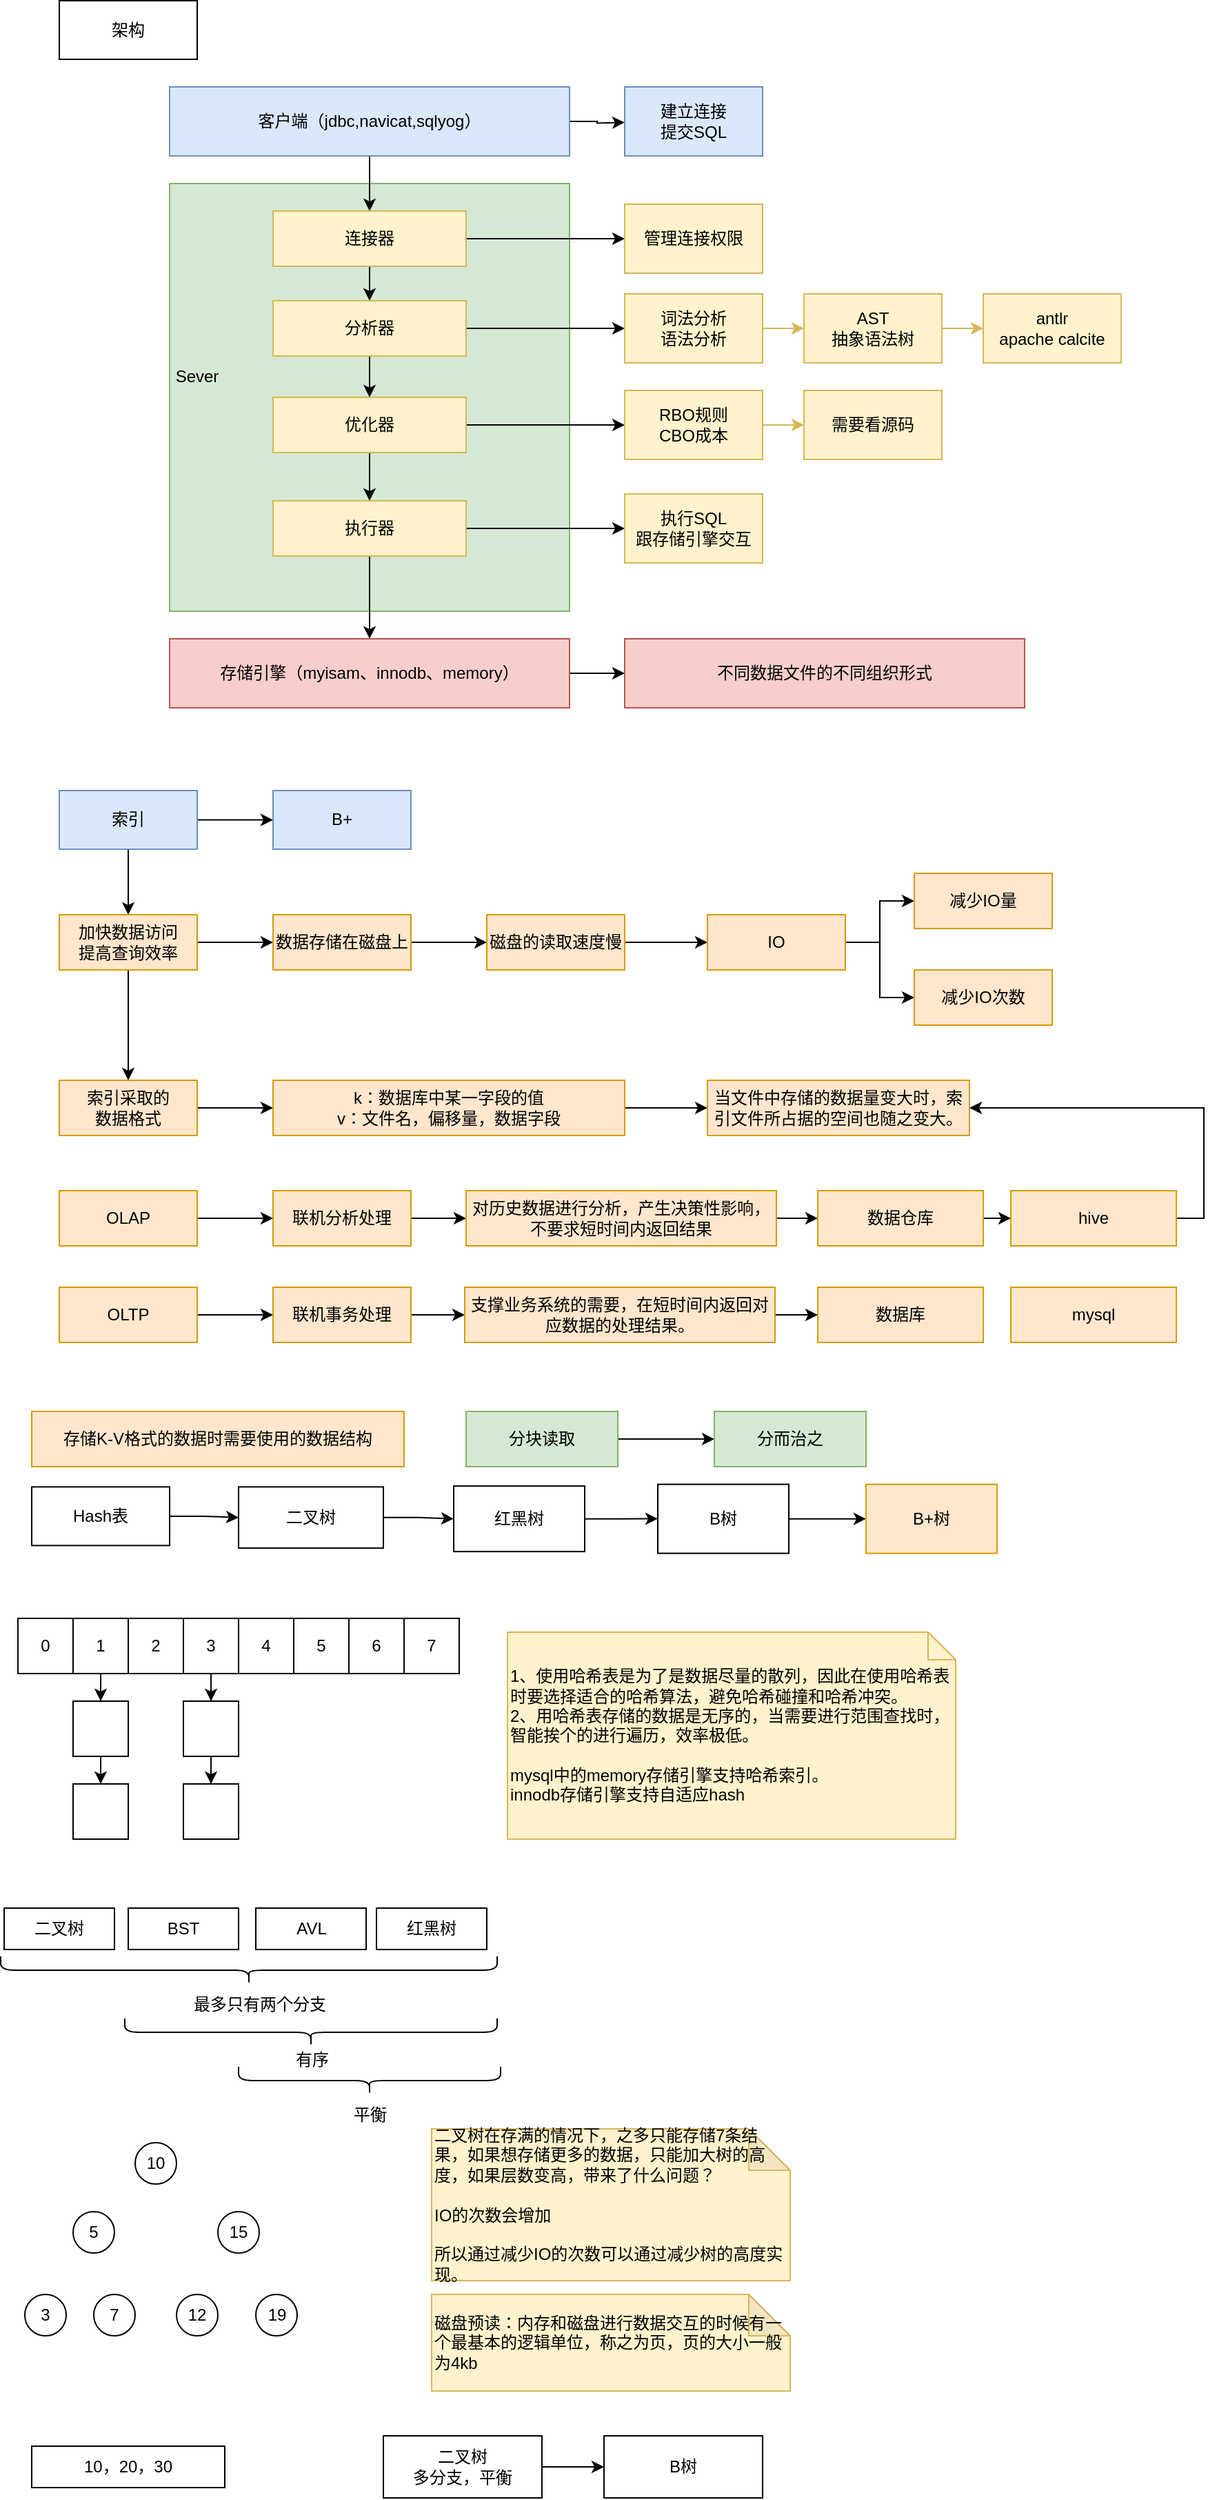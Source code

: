 <mxfile version="15.8.9" type="github">
  <diagram id="OpyJrDc4fvvLP0obKVdv" name="Page-1">
    <mxGraphModel dx="1325" dy="547" grid="1" gridSize="10" guides="1" tooltips="1" connect="1" arrows="1" fold="1" page="1" pageScale="1" pageWidth="827" pageHeight="1169" math="0" shadow="0">
      <root>
        <mxCell id="0" />
        <mxCell id="1" parent="0" />
        <mxCell id="U8OIcOFTnT2fodf6uhqW-4" value="" style="whiteSpace=wrap;html=1;shadow=0;fillColor=#d5e8d4;strokeColor=#82b366;rounded=0;" parent="1" vertex="1">
          <mxGeometry x="170" y="160" width="290" height="310" as="geometry" />
        </mxCell>
        <mxCell id="U8OIcOFTnT2fodf6uhqW-2" value="架构" style="whiteSpace=wrap;html=1;shadow=0;rounded=0;" parent="1" vertex="1">
          <mxGeometry x="90" y="27.5" width="100" height="42.5" as="geometry" />
        </mxCell>
        <mxCell id="U8OIcOFTnT2fodf6uhqW-15" style="edgeStyle=orthogonalEdgeStyle;orthogonalLoop=1;jettySize=auto;html=1;entryX=0.5;entryY=0;entryDx=0;entryDy=0;rounded=0;" parent="1" source="U8OIcOFTnT2fodf6uhqW-3" target="U8OIcOFTnT2fodf6uhqW-5" edge="1">
          <mxGeometry relative="1" as="geometry" />
        </mxCell>
        <mxCell id="U8OIcOFTnT2fodf6uhqW-20" style="edgeStyle=orthogonalEdgeStyle;orthogonalLoop=1;jettySize=auto;html=1;exitX=1;exitY=0.5;exitDx=0;exitDy=0;rounded=0;" parent="1" source="U8OIcOFTnT2fodf6uhqW-3" edge="1">
          <mxGeometry relative="1" as="geometry">
            <mxPoint x="500" y="115.714" as="targetPoint" />
          </mxGeometry>
        </mxCell>
        <mxCell id="U8OIcOFTnT2fodf6uhqW-3" value="客户端（jdbc,navicat,sqlyog）" style="whiteSpace=wrap;html=1;shadow=0;fillColor=#dae8fc;strokeColor=#6c8ebf;rounded=0;" parent="1" vertex="1">
          <mxGeometry x="170" y="90" width="290" height="50" as="geometry" />
        </mxCell>
        <mxCell id="U8OIcOFTnT2fodf6uhqW-7" style="edgeStyle=orthogonalEdgeStyle;orthogonalLoop=1;jettySize=auto;html=1;exitX=1;exitY=0.5;exitDx=0;exitDy=0;entryX=0;entryY=0.5;entryDx=0;entryDy=0;rounded=0;" parent="1" source="U8OIcOFTnT2fodf6uhqW-5" target="U8OIcOFTnT2fodf6uhqW-25" edge="1">
          <mxGeometry relative="1" as="geometry">
            <mxPoint x="500" y="210" as="targetPoint" />
          </mxGeometry>
        </mxCell>
        <mxCell id="U8OIcOFTnT2fodf6uhqW-17" style="edgeStyle=orthogonalEdgeStyle;orthogonalLoop=1;jettySize=auto;html=1;exitX=0.5;exitY=1;exitDx=0;exitDy=0;entryX=0.5;entryY=0;entryDx=0;entryDy=0;rounded=0;" parent="1" source="U8OIcOFTnT2fodf6uhqW-5" target="U8OIcOFTnT2fodf6uhqW-9" edge="1">
          <mxGeometry relative="1" as="geometry" />
        </mxCell>
        <mxCell id="U8OIcOFTnT2fodf6uhqW-5" value="连接器" style="whiteSpace=wrap;html=1;shadow=0;fillColor=#fff2cc;strokeColor=#d6b656;rounded=0;" parent="1" vertex="1">
          <mxGeometry x="245" y="180" width="140" height="40" as="geometry" />
        </mxCell>
        <mxCell id="U8OIcOFTnT2fodf6uhqW-8" style="edgeStyle=orthogonalEdgeStyle;orthogonalLoop=1;jettySize=auto;html=1;exitX=0.5;exitY=1;exitDx=0;exitDy=0;rounded=0;" parent="1" source="U8OIcOFTnT2fodf6uhqW-5" target="U8OIcOFTnT2fodf6uhqW-5" edge="1">
          <mxGeometry relative="1" as="geometry" />
        </mxCell>
        <mxCell id="U8OIcOFTnT2fodf6uhqW-18" style="edgeStyle=orthogonalEdgeStyle;orthogonalLoop=1;jettySize=auto;html=1;exitX=1;exitY=0.5;exitDx=0;exitDy=0;entryX=0;entryY=0.5;entryDx=0;entryDy=0;rounded=0;" parent="1" source="U8OIcOFTnT2fodf6uhqW-9" target="U8OIcOFTnT2fodf6uhqW-26" edge="1">
          <mxGeometry relative="1" as="geometry">
            <mxPoint x="500" y="290.0" as="targetPoint" />
          </mxGeometry>
        </mxCell>
        <mxCell id="U8OIcOFTnT2fodf6uhqW-24" style="edgeStyle=orthogonalEdgeStyle;orthogonalLoop=1;jettySize=auto;html=1;exitX=0.5;exitY=1;exitDx=0;exitDy=0;entryX=0.5;entryY=0;entryDx=0;entryDy=0;rounded=0;" parent="1" source="U8OIcOFTnT2fodf6uhqW-9" target="U8OIcOFTnT2fodf6uhqW-22" edge="1">
          <mxGeometry relative="1" as="geometry" />
        </mxCell>
        <mxCell id="U8OIcOFTnT2fodf6uhqW-9" value="分析器" style="whiteSpace=wrap;html=1;shadow=0;fillColor=#fff2cc;strokeColor=#d6b656;rounded=0;" parent="1" vertex="1">
          <mxGeometry x="245" y="245" width="140" height="40" as="geometry" />
        </mxCell>
        <mxCell id="U8OIcOFTnT2fodf6uhqW-16" style="edgeStyle=orthogonalEdgeStyle;orthogonalLoop=1;jettySize=auto;html=1;exitX=0.5;exitY=1;exitDx=0;exitDy=0;rounded=0;" parent="1" source="U8OIcOFTnT2fodf6uhqW-9" target="U8OIcOFTnT2fodf6uhqW-9" edge="1">
          <mxGeometry relative="1" as="geometry" />
        </mxCell>
        <mxCell id="U8OIcOFTnT2fodf6uhqW-21" value="建立连接&lt;br&gt;提交SQL" style="whiteSpace=wrap;html=1;shadow=0;fillColor=#dae8fc;strokeColor=#6c8ebf;rounded=0;" parent="1" vertex="1">
          <mxGeometry x="500" y="90" width="100" height="50" as="geometry" />
        </mxCell>
        <mxCell id="U8OIcOFTnT2fodf6uhqW-34" style="edgeStyle=orthogonalEdgeStyle;orthogonalLoop=1;jettySize=auto;html=1;exitX=1;exitY=0.5;exitDx=0;exitDy=0;entryX=0;entryY=0.5;entryDx=0;entryDy=0;rounded=0;" parent="1" source="U8OIcOFTnT2fodf6uhqW-22" target="U8OIcOFTnT2fodf6uhqW-33" edge="1">
          <mxGeometry relative="1" as="geometry" />
        </mxCell>
        <mxCell id="U8OIcOFTnT2fodf6uhqW-38" style="edgeStyle=orthogonalEdgeStyle;orthogonalLoop=1;jettySize=auto;html=1;exitX=0.5;exitY=1;exitDx=0;exitDy=0;entryX=0.5;entryY=0;entryDx=0;entryDy=0;rounded=0;" parent="1" source="U8OIcOFTnT2fodf6uhqW-22" target="U8OIcOFTnT2fodf6uhqW-37" edge="1">
          <mxGeometry relative="1" as="geometry" />
        </mxCell>
        <mxCell id="U8OIcOFTnT2fodf6uhqW-22" value="优化器" style="whiteSpace=wrap;html=1;shadow=0;fillColor=#fff2cc;strokeColor=#d6b656;rounded=0;" parent="1" vertex="1">
          <mxGeometry x="245" y="315" width="140" height="40" as="geometry" />
        </mxCell>
        <mxCell id="U8OIcOFTnT2fodf6uhqW-25" value="管理连接权限" style="whiteSpace=wrap;html=1;shadow=0;fillColor=#fff2cc;strokeColor=#d6b656;rounded=0;" parent="1" vertex="1">
          <mxGeometry x="500" y="175" width="100" height="50" as="geometry" />
        </mxCell>
        <mxCell id="U8OIcOFTnT2fodf6uhqW-30" style="edgeStyle=orthogonalEdgeStyle;orthogonalLoop=1;jettySize=auto;html=1;exitX=1;exitY=0.5;exitDx=0;exitDy=0;entryX=0;entryY=0.5;entryDx=0;entryDy=0;fillColor=#fff2cc;strokeColor=#d6b656;rounded=0;" parent="1" source="U8OIcOFTnT2fodf6uhqW-26" target="U8OIcOFTnT2fodf6uhqW-29" edge="1">
          <mxGeometry relative="1" as="geometry" />
        </mxCell>
        <mxCell id="U8OIcOFTnT2fodf6uhqW-26" value="词法分析&lt;br&gt;语法分析" style="whiteSpace=wrap;html=1;shadow=0;fillColor=#fff2cc;strokeColor=#d6b656;rounded=0;" parent="1" vertex="1">
          <mxGeometry x="500" y="240" width="100" height="50" as="geometry" />
        </mxCell>
        <mxCell id="U8OIcOFTnT2fodf6uhqW-27" value="Sever" style="text;html=1;strokeColor=none;fillColor=none;align=center;verticalAlign=middle;whiteSpace=wrap;shadow=0;rounded=0;" parent="1" vertex="1">
          <mxGeometry x="160" y="285" width="60" height="30" as="geometry" />
        </mxCell>
        <mxCell id="U8OIcOFTnT2fodf6uhqW-32" style="edgeStyle=orthogonalEdgeStyle;orthogonalLoop=1;jettySize=auto;html=1;exitX=1;exitY=0.5;exitDx=0;exitDy=0;entryX=0;entryY=0.5;entryDx=0;entryDy=0;fillColor=#fff2cc;strokeColor=#d6b656;rounded=0;" parent="1" source="U8OIcOFTnT2fodf6uhqW-29" target="U8OIcOFTnT2fodf6uhqW-31" edge="1">
          <mxGeometry relative="1" as="geometry" />
        </mxCell>
        <mxCell id="U8OIcOFTnT2fodf6uhqW-29" value="AST&lt;br&gt;抽象语法树" style="whiteSpace=wrap;html=1;shadow=0;fillColor=#fff2cc;strokeColor=#d6b656;rounded=0;" parent="1" vertex="1">
          <mxGeometry x="630" y="240" width="100" height="50" as="geometry" />
        </mxCell>
        <mxCell id="U8OIcOFTnT2fodf6uhqW-31" value="antlr&lt;br&gt;apache calcite" style="whiteSpace=wrap;html=1;shadow=0;fillColor=#fff2cc;strokeColor=#d6b656;rounded=0;" parent="1" vertex="1">
          <mxGeometry x="760" y="240" width="100" height="50" as="geometry" />
        </mxCell>
        <mxCell id="U8OIcOFTnT2fodf6uhqW-36" style="edgeStyle=orthogonalEdgeStyle;orthogonalLoop=1;jettySize=auto;html=1;exitX=1;exitY=0.5;exitDx=0;exitDy=0;entryX=0;entryY=0.5;entryDx=0;entryDy=0;fillColor=#fff2cc;strokeColor=#d6b656;rounded=0;" parent="1" source="U8OIcOFTnT2fodf6uhqW-33" target="U8OIcOFTnT2fodf6uhqW-35" edge="1">
          <mxGeometry relative="1" as="geometry" />
        </mxCell>
        <mxCell id="U8OIcOFTnT2fodf6uhqW-33" value="RBO规则&lt;br&gt;CBO成本" style="whiteSpace=wrap;html=1;shadow=0;fillColor=#fff2cc;strokeColor=#d6b656;rounded=0;" parent="1" vertex="1">
          <mxGeometry x="500" y="310" width="100" height="50" as="geometry" />
        </mxCell>
        <mxCell id="U8OIcOFTnT2fodf6uhqW-35" value="需要看源码" style="whiteSpace=wrap;html=1;shadow=0;fillColor=#fff2cc;strokeColor=#d6b656;rounded=0;" parent="1" vertex="1">
          <mxGeometry x="630" y="310" width="100" height="50" as="geometry" />
        </mxCell>
        <mxCell id="U8OIcOFTnT2fodf6uhqW-40" style="edgeStyle=orthogonalEdgeStyle;orthogonalLoop=1;jettySize=auto;html=1;exitX=0.5;exitY=1;exitDx=0;exitDy=0;entryX=0.5;entryY=0;entryDx=0;entryDy=0;rounded=0;" parent="1" source="U8OIcOFTnT2fodf6uhqW-37" target="U8OIcOFTnT2fodf6uhqW-39" edge="1">
          <mxGeometry relative="1" as="geometry" />
        </mxCell>
        <mxCell id="U8OIcOFTnT2fodf6uhqW-42" style="edgeStyle=orthogonalEdgeStyle;orthogonalLoop=1;jettySize=auto;html=1;entryX=0;entryY=0.5;entryDx=0;entryDy=0;rounded=0;" parent="1" source="U8OIcOFTnT2fodf6uhqW-37" target="U8OIcOFTnT2fodf6uhqW-41" edge="1">
          <mxGeometry relative="1" as="geometry" />
        </mxCell>
        <mxCell id="U8OIcOFTnT2fodf6uhqW-37" value="执行器" style="whiteSpace=wrap;html=1;shadow=0;fillColor=#fff2cc;strokeColor=#d6b656;rounded=0;" parent="1" vertex="1">
          <mxGeometry x="245" y="390" width="140" height="40" as="geometry" />
        </mxCell>
        <mxCell id="U8OIcOFTnT2fodf6uhqW-44" style="edgeStyle=orthogonalEdgeStyle;orthogonalLoop=1;jettySize=auto;html=1;exitX=1;exitY=0.5;exitDx=0;exitDy=0;entryX=0;entryY=0.5;entryDx=0;entryDy=0;rounded=0;" parent="1" source="U8OIcOFTnT2fodf6uhqW-39" target="U8OIcOFTnT2fodf6uhqW-43" edge="1">
          <mxGeometry relative="1" as="geometry" />
        </mxCell>
        <mxCell id="U8OIcOFTnT2fodf6uhqW-39" value="存储引擎（myisam、innodb、memory）" style="whiteSpace=wrap;html=1;shadow=0;fillColor=#f8cecc;strokeColor=#b85450;rounded=0;" parent="1" vertex="1">
          <mxGeometry x="170" y="490" width="290" height="50" as="geometry" />
        </mxCell>
        <mxCell id="U8OIcOFTnT2fodf6uhqW-41" value="执行SQL&lt;br&gt;跟存储引擎交互" style="whiteSpace=wrap;html=1;shadow=0;fillColor=#fff2cc;strokeColor=#d6b656;rounded=0;" parent="1" vertex="1">
          <mxGeometry x="500" y="385" width="100" height="50" as="geometry" />
        </mxCell>
        <mxCell id="U8OIcOFTnT2fodf6uhqW-43" value="不同数据文件的不同组织形式" style="whiteSpace=wrap;html=1;shadow=0;fillColor=#f8cecc;strokeColor=#b85450;rounded=0;" parent="1" vertex="1">
          <mxGeometry x="500" y="490" width="290" height="50" as="geometry" />
        </mxCell>
        <mxCell id="U8OIcOFTnT2fodf6uhqW-49" style="edgeStyle=orthogonalEdgeStyle;orthogonalLoop=1;jettySize=auto;html=1;entryX=0;entryY=0.5;entryDx=0;entryDy=0;rounded=0;" parent="1" source="U8OIcOFTnT2fodf6uhqW-46" target="U8OIcOFTnT2fodf6uhqW-48" edge="1">
          <mxGeometry relative="1" as="geometry" />
        </mxCell>
        <mxCell id="U8OIcOFTnT2fodf6uhqW-51" value="" style="edgeStyle=orthogonalEdgeStyle;orthogonalLoop=1;jettySize=auto;html=1;rounded=0;" parent="1" source="U8OIcOFTnT2fodf6uhqW-46" target="U8OIcOFTnT2fodf6uhqW-50" edge="1">
          <mxGeometry relative="1" as="geometry" />
        </mxCell>
        <mxCell id="U8OIcOFTnT2fodf6uhqW-46" value="索引" style="whiteSpace=wrap;html=1;shadow=0;fillColor=#dae8fc;strokeColor=#6c8ebf;rounded=0;" parent="1" vertex="1">
          <mxGeometry x="90" y="600" width="100" height="42.5" as="geometry" />
        </mxCell>
        <mxCell id="U8OIcOFTnT2fodf6uhqW-48" value="B+" style="whiteSpace=wrap;html=1;shadow=0;fillColor=#dae8fc;strokeColor=#6c8ebf;rounded=0;" parent="1" vertex="1">
          <mxGeometry x="245" y="600" width="100" height="42.5" as="geometry" />
        </mxCell>
        <mxCell id="U8OIcOFTnT2fodf6uhqW-54" style="edgeStyle=orthogonalEdgeStyle;orthogonalLoop=1;jettySize=auto;html=1;exitX=1;exitY=0.5;exitDx=0;exitDy=0;entryX=0;entryY=0.5;entryDx=0;entryDy=0;rounded=0;" parent="1" source="U8OIcOFTnT2fodf6uhqW-50" target="U8OIcOFTnT2fodf6uhqW-52" edge="1">
          <mxGeometry relative="1" as="geometry" />
        </mxCell>
        <mxCell id="U8OIcOFTnT2fodf6uhqW-50" value="加快数据访问&lt;br&gt;提高查询效率" style="whiteSpace=wrap;html=1;shadow=0;rounded=0;" parent="1" vertex="1">
          <mxGeometry x="90" y="690" width="100" height="40" as="geometry" />
        </mxCell>
        <mxCell id="U8OIcOFTnT2fodf6uhqW-55" style="edgeStyle=orthogonalEdgeStyle;orthogonalLoop=1;jettySize=auto;html=1;exitX=1;exitY=0.5;exitDx=0;exitDy=0;entryX=0;entryY=0.5;entryDx=0;entryDy=0;rounded=0;" parent="1" source="U8OIcOFTnT2fodf6uhqW-52" target="U8OIcOFTnT2fodf6uhqW-53" edge="1">
          <mxGeometry relative="1" as="geometry" />
        </mxCell>
        <mxCell id="U8OIcOFTnT2fodf6uhqW-52" value="数据存储在磁盘上" style="whiteSpace=wrap;html=1;shadow=0;fillColor=#ffe6cc;strokeColor=#d79b00;rounded=0;" parent="1" vertex="1">
          <mxGeometry x="245" y="690" width="100" height="40" as="geometry" />
        </mxCell>
        <mxCell id="U8OIcOFTnT2fodf6uhqW-57" style="edgeStyle=orthogonalEdgeStyle;orthogonalLoop=1;jettySize=auto;html=1;exitX=1;exitY=0.5;exitDx=0;exitDy=0;entryX=0;entryY=0.5;entryDx=0;entryDy=0;rounded=0;" parent="1" source="U8OIcOFTnT2fodf6uhqW-53" target="U8OIcOFTnT2fodf6uhqW-56" edge="1">
          <mxGeometry relative="1" as="geometry" />
        </mxCell>
        <mxCell id="U8OIcOFTnT2fodf6uhqW-53" value="磁盘的读取速度慢" style="whiteSpace=wrap;html=1;shadow=0;fillColor=#ffe6cc;strokeColor=#d79b00;rounded=0;" parent="1" vertex="1">
          <mxGeometry x="400" y="690" width="100" height="40" as="geometry" />
        </mxCell>
        <mxCell id="U8OIcOFTnT2fodf6uhqW-60" style="edgeStyle=orthogonalEdgeStyle;orthogonalLoop=1;jettySize=auto;html=1;exitX=1;exitY=0.5;exitDx=0;exitDy=0;entryX=0;entryY=0.5;entryDx=0;entryDy=0;rounded=0;" parent="1" source="U8OIcOFTnT2fodf6uhqW-56" target="U8OIcOFTnT2fodf6uhqW-58" edge="1">
          <mxGeometry relative="1" as="geometry">
            <mxPoint x="710" y="660" as="targetPoint" />
          </mxGeometry>
        </mxCell>
        <mxCell id="U8OIcOFTnT2fodf6uhqW-61" style="edgeStyle=orthogonalEdgeStyle;orthogonalLoop=1;jettySize=auto;html=1;exitX=1;exitY=0.5;exitDx=0;exitDy=0;entryX=0;entryY=0.5;entryDx=0;entryDy=0;rounded=0;" parent="1" source="U8OIcOFTnT2fodf6uhqW-56" target="U8OIcOFTnT2fodf6uhqW-59" edge="1">
          <mxGeometry relative="1" as="geometry" />
        </mxCell>
        <mxCell id="U8OIcOFTnT2fodf6uhqW-56" value="IO" style="whiteSpace=wrap;html=1;shadow=0;fillColor=#ffe6cc;strokeColor=#d79b00;rounded=0;" parent="1" vertex="1">
          <mxGeometry x="560" y="690" width="100" height="40" as="geometry" />
        </mxCell>
        <mxCell id="U8OIcOFTnT2fodf6uhqW-58" value="减少IO量" style="whiteSpace=wrap;html=1;shadow=0;fillColor=#ffe6cc;strokeColor=#d79b00;rounded=0;" parent="1" vertex="1">
          <mxGeometry x="710" y="660" width="100" height="40" as="geometry" />
        </mxCell>
        <mxCell id="U8OIcOFTnT2fodf6uhqW-59" value="减少IO次数" style="whiteSpace=wrap;html=1;shadow=0;fillColor=#ffe6cc;strokeColor=#d79b00;rounded=0;" parent="1" vertex="1">
          <mxGeometry x="710" y="730" width="100" height="40" as="geometry" />
        </mxCell>
        <mxCell id="U8OIcOFTnT2fodf6uhqW-78" value="" style="edgeStyle=orthogonalEdgeStyle;orthogonalLoop=1;jettySize=auto;html=1;rounded=0;" parent="1" source="U8OIcOFTnT2fodf6uhqW-62" target="U8OIcOFTnT2fodf6uhqW-77" edge="1">
          <mxGeometry relative="1" as="geometry" />
        </mxCell>
        <mxCell id="U8OIcOFTnT2fodf6uhqW-62" value="加快数据访问&lt;br&gt;提高查询效率" style="whiteSpace=wrap;html=1;shadow=0;fillColor=#ffe6cc;strokeColor=#d79b00;rounded=0;" parent="1" vertex="1">
          <mxGeometry x="90" y="690" width="100" height="40" as="geometry" />
        </mxCell>
        <mxCell id="U8OIcOFTnT2fodf6uhqW-65" value="" style="edgeStyle=orthogonalEdgeStyle;orthogonalLoop=1;jettySize=auto;html=1;rounded=0;" parent="1" source="U8OIcOFTnT2fodf6uhqW-63" target="U8OIcOFTnT2fodf6uhqW-64" edge="1">
          <mxGeometry relative="1" as="geometry" />
        </mxCell>
        <mxCell id="U8OIcOFTnT2fodf6uhqW-63" value="Hash表" style="whiteSpace=wrap;html=1;shadow=0;rounded=0;" parent="1" vertex="1">
          <mxGeometry x="70" y="1104.7" width="100" height="42.5" as="geometry" />
        </mxCell>
        <mxCell id="U8OIcOFTnT2fodf6uhqW-103" style="edgeStyle=orthogonalEdgeStyle;orthogonalLoop=1;jettySize=auto;html=1;exitX=1;exitY=0.5;exitDx=0;exitDy=0;entryX=0;entryY=0.5;entryDx=0;entryDy=0;rounded=0;" parent="1" source="U8OIcOFTnT2fodf6uhqW-64" target="U8OIcOFTnT2fodf6uhqW-70" edge="1">
          <mxGeometry relative="1" as="geometry" />
        </mxCell>
        <mxCell id="U8OIcOFTnT2fodf6uhqW-64" value="二叉树" style="whiteSpace=wrap;html=1;shadow=0;rounded=0;" parent="1" vertex="1">
          <mxGeometry x="220" y="1104.7" width="105" height="44.37" as="geometry" />
        </mxCell>
        <mxCell id="U8OIcOFTnT2fodf6uhqW-73" value="" style="edgeStyle=orthogonalEdgeStyle;orthogonalLoop=1;jettySize=auto;html=1;rounded=0;" parent="1" source="U8OIcOFTnT2fodf6uhqW-70" target="U8OIcOFTnT2fodf6uhqW-72" edge="1">
          <mxGeometry relative="1" as="geometry" />
        </mxCell>
        <mxCell id="U8OIcOFTnT2fodf6uhqW-70" value="红黑树" style="whiteSpace=wrap;html=1;shadow=0;rounded=0;" parent="1" vertex="1">
          <mxGeometry x="376" y="1104.08" width="95" height="47.5" as="geometry" />
        </mxCell>
        <mxCell id="U8OIcOFTnT2fodf6uhqW-75" value="" style="edgeStyle=orthogonalEdgeStyle;orthogonalLoop=1;jettySize=auto;html=1;rounded=0;" parent="1" source="U8OIcOFTnT2fodf6uhqW-72" target="U8OIcOFTnT2fodf6uhqW-74" edge="1">
          <mxGeometry relative="1" as="geometry" />
        </mxCell>
        <mxCell id="U8OIcOFTnT2fodf6uhqW-72" value="B树" style="whiteSpace=wrap;html=1;shadow=0;rounded=0;" parent="1" vertex="1">
          <mxGeometry x="524" y="1102.83" width="95" height="50.01" as="geometry" />
        </mxCell>
        <mxCell id="U8OIcOFTnT2fodf6uhqW-74" value="B+树" style="whiteSpace=wrap;html=1;shadow=0;fillColor=#ffe6cc;strokeColor=#d79b00;rounded=0;" parent="1" vertex="1">
          <mxGeometry x="675" y="1102.83" width="95" height="50.01" as="geometry" />
        </mxCell>
        <mxCell id="U8OIcOFTnT2fodf6uhqW-80" value="" style="edgeStyle=orthogonalEdgeStyle;orthogonalLoop=1;jettySize=auto;html=1;rounded=0;" parent="1" source="U8OIcOFTnT2fodf6uhqW-77" target="U8OIcOFTnT2fodf6uhqW-79" edge="1">
          <mxGeometry relative="1" as="geometry" />
        </mxCell>
        <mxCell id="U8OIcOFTnT2fodf6uhqW-77" value="索引采取的&lt;br&gt;数据格式" style="whiteSpace=wrap;html=1;shadow=0;fillColor=#ffe6cc;strokeColor=#d79b00;rounded=0;" parent="1" vertex="1">
          <mxGeometry x="90" y="810" width="100" height="40" as="geometry" />
        </mxCell>
        <mxCell id="U8OIcOFTnT2fodf6uhqW-82" value="" style="edgeStyle=orthogonalEdgeStyle;orthogonalLoop=1;jettySize=auto;html=1;rounded=0;" parent="1" source="U8OIcOFTnT2fodf6uhqW-79" target="U8OIcOFTnT2fodf6uhqW-81" edge="1">
          <mxGeometry relative="1" as="geometry" />
        </mxCell>
        <mxCell id="U8OIcOFTnT2fodf6uhqW-79" value="k：数据库中某一字段的值&lt;br&gt;v：文件名，偏移量，数据字段" style="whiteSpace=wrap;html=1;shadow=0;fillColor=#ffe6cc;strokeColor=#d79b00;rounded=0;" parent="1" vertex="1">
          <mxGeometry x="245" y="810" width="255" height="40" as="geometry" />
        </mxCell>
        <mxCell id="U8OIcOFTnT2fodf6uhqW-81" value="当文件中存储的数据量变大时，索引文件所占据的空间也随之变大。" style="whiteSpace=wrap;html=1;shadow=0;fillColor=#ffe6cc;strokeColor=#d79b00;rounded=0;" parent="1" vertex="1">
          <mxGeometry x="560" y="810" width="190" height="40" as="geometry" />
        </mxCell>
        <mxCell id="U8OIcOFTnT2fodf6uhqW-94" style="edgeStyle=orthogonalEdgeStyle;orthogonalLoop=1;jettySize=auto;html=1;exitX=1;exitY=0.5;exitDx=0;exitDy=0;entryX=0;entryY=0.5;entryDx=0;entryDy=0;rounded=0;" parent="1" source="U8OIcOFTnT2fodf6uhqW-84" target="U8OIcOFTnT2fodf6uhqW-87" edge="1">
          <mxGeometry relative="1" as="geometry" />
        </mxCell>
        <mxCell id="U8OIcOFTnT2fodf6uhqW-84" value="OLAP" style="whiteSpace=wrap;html=1;shadow=0;fillColor=#ffe6cc;strokeColor=#d79b00;rounded=0;" parent="1" vertex="1">
          <mxGeometry x="90" y="890" width="100" height="40" as="geometry" />
        </mxCell>
        <mxCell id="U8OIcOFTnT2fodf6uhqW-96" style="edgeStyle=orthogonalEdgeStyle;orthogonalLoop=1;jettySize=auto;html=1;exitX=1;exitY=0.5;exitDx=0;exitDy=0;entryX=0;entryY=0.5;entryDx=0;entryDy=0;rounded=0;" parent="1" source="U8OIcOFTnT2fodf6uhqW-85" target="U8OIcOFTnT2fodf6uhqW-88" edge="1">
          <mxGeometry relative="1" as="geometry" />
        </mxCell>
        <mxCell id="U8OIcOFTnT2fodf6uhqW-85" value="OLTP" style="whiteSpace=wrap;html=1;shadow=0;fillColor=#ffe6cc;strokeColor=#d79b00;rounded=0;" parent="1" vertex="1">
          <mxGeometry x="90" y="960" width="100" height="40" as="geometry" />
        </mxCell>
        <mxCell id="U8OIcOFTnT2fodf6uhqW-95" style="edgeStyle=orthogonalEdgeStyle;orthogonalLoop=1;jettySize=auto;html=1;exitX=1;exitY=0.5;exitDx=0;exitDy=0;entryX=0;entryY=0.5;entryDx=0;entryDy=0;rounded=0;" parent="1" source="U8OIcOFTnT2fodf6uhqW-87" target="U8OIcOFTnT2fodf6uhqW-89" edge="1">
          <mxGeometry relative="1" as="geometry" />
        </mxCell>
        <mxCell id="U8OIcOFTnT2fodf6uhqW-87" value="联机分析处理" style="whiteSpace=wrap;html=1;shadow=0;fillColor=#ffe6cc;strokeColor=#d79b00;rounded=0;" parent="1" vertex="1">
          <mxGeometry x="245" y="890" width="100" height="40" as="geometry" />
        </mxCell>
        <mxCell id="U8OIcOFTnT2fodf6uhqW-97" style="edgeStyle=orthogonalEdgeStyle;orthogonalLoop=1;jettySize=auto;html=1;exitX=1;exitY=0.5;exitDx=0;exitDy=0;entryX=0;entryY=0.5;entryDx=0;entryDy=0;rounded=0;" parent="1" source="U8OIcOFTnT2fodf6uhqW-88" target="U8OIcOFTnT2fodf6uhqW-93" edge="1">
          <mxGeometry relative="1" as="geometry" />
        </mxCell>
        <mxCell id="U8OIcOFTnT2fodf6uhqW-88" value="联机事务处理" style="whiteSpace=wrap;html=1;shadow=0;fillColor=#ffe6cc;strokeColor=#d79b00;rounded=0;" parent="1" vertex="1">
          <mxGeometry x="245" y="960" width="100" height="40" as="geometry" />
        </mxCell>
        <mxCell id="U8OIcOFTnT2fodf6uhqW-91" value="" style="edgeStyle=orthogonalEdgeStyle;orthogonalLoop=1;jettySize=auto;html=1;rounded=0;" parent="1" source="U8OIcOFTnT2fodf6uhqW-89" target="U8OIcOFTnT2fodf6uhqW-90" edge="1">
          <mxGeometry relative="1" as="geometry" />
        </mxCell>
        <mxCell id="U8OIcOFTnT2fodf6uhqW-89" value="对历史数据进行分析，产生决策性影响，不要求短时间内返回结果" style="whiteSpace=wrap;html=1;shadow=0;fillColor=#ffe6cc;strokeColor=#d79b00;rounded=0;" parent="1" vertex="1">
          <mxGeometry x="385" y="890" width="225" height="40" as="geometry" />
        </mxCell>
        <mxCell id="U8OIcOFTnT2fodf6uhqW-100" value="" style="edgeStyle=orthogonalEdgeStyle;orthogonalLoop=1;jettySize=auto;html=1;rounded=0;" parent="1" source="U8OIcOFTnT2fodf6uhqW-90" target="U8OIcOFTnT2fodf6uhqW-99" edge="1">
          <mxGeometry relative="1" as="geometry" />
        </mxCell>
        <mxCell id="U8OIcOFTnT2fodf6uhqW-90" value="数据仓库" style="whiteSpace=wrap;html=1;shadow=0;fillColor=#ffe6cc;strokeColor=#d79b00;rounded=0;" parent="1" vertex="1">
          <mxGeometry x="640" y="890" width="120" height="40" as="geometry" />
        </mxCell>
        <mxCell id="U8OIcOFTnT2fodf6uhqW-92" value="数据库" style="whiteSpace=wrap;html=1;shadow=0;fillColor=#ffe6cc;strokeColor=#d79b00;rounded=0;" parent="1" vertex="1">
          <mxGeometry x="640" y="960" width="120" height="40" as="geometry" />
        </mxCell>
        <mxCell id="U8OIcOFTnT2fodf6uhqW-98" style="edgeStyle=orthogonalEdgeStyle;orthogonalLoop=1;jettySize=auto;html=1;exitX=1;exitY=0.5;exitDx=0;exitDy=0;entryX=0;entryY=0.5;entryDx=0;entryDy=0;rounded=0;" parent="1" source="U8OIcOFTnT2fodf6uhqW-93" target="U8OIcOFTnT2fodf6uhqW-92" edge="1">
          <mxGeometry relative="1" as="geometry" />
        </mxCell>
        <mxCell id="U8OIcOFTnT2fodf6uhqW-93" value="支撑业务系统的需要，在短时间内返回对应数据的处理结果。" style="whiteSpace=wrap;html=1;shadow=0;fillColor=#ffe6cc;strokeColor=#d79b00;rounded=0;" parent="1" vertex="1">
          <mxGeometry x="384" y="960" width="225" height="40" as="geometry" />
        </mxCell>
        <mxCell id="U8OIcOFTnT2fodf6uhqW-102" style="edgeStyle=orthogonalEdgeStyle;orthogonalLoop=1;jettySize=auto;html=1;entryX=1;entryY=0.5;entryDx=0;entryDy=0;rounded=0;" parent="1" source="U8OIcOFTnT2fodf6uhqW-99" target="U8OIcOFTnT2fodf6uhqW-81" edge="1">
          <mxGeometry relative="1" as="geometry">
            <Array as="points">
              <mxPoint x="920" y="910" />
              <mxPoint x="920" y="830" />
            </Array>
          </mxGeometry>
        </mxCell>
        <mxCell id="U8OIcOFTnT2fodf6uhqW-99" value="hive" style="whiteSpace=wrap;html=1;shadow=0;fillColor=#ffe6cc;strokeColor=#d79b00;rounded=0;" parent="1" vertex="1">
          <mxGeometry x="780" y="890" width="120" height="40" as="geometry" />
        </mxCell>
        <mxCell id="U8OIcOFTnT2fodf6uhqW-101" value="mysql" style="whiteSpace=wrap;html=1;shadow=0;fillColor=#ffe6cc;strokeColor=#d79b00;rounded=0;" parent="1" vertex="1">
          <mxGeometry x="780" y="960" width="120" height="40" as="geometry" />
        </mxCell>
        <mxCell id="U8OIcOFTnT2fodf6uhqW-104" value="存储K-V格式的数据时需要使用的数据结构" style="whiteSpace=wrap;html=1;shadow=0;fillColor=#ffe6cc;strokeColor=#d79b00;rounded=0;" parent="1" vertex="1">
          <mxGeometry x="70" y="1050" width="270" height="40" as="geometry" />
        </mxCell>
        <mxCell id="U8OIcOFTnT2fodf6uhqW-109" value="" style="edgeStyle=orthogonalEdgeStyle;orthogonalLoop=1;jettySize=auto;html=1;rounded=0;" parent="1" source="U8OIcOFTnT2fodf6uhqW-106" target="U8OIcOFTnT2fodf6uhqW-108" edge="1">
          <mxGeometry relative="1" as="geometry" />
        </mxCell>
        <mxCell id="U8OIcOFTnT2fodf6uhqW-106" value="分块读取" style="whiteSpace=wrap;html=1;shadow=0;strokeColor=#82b366;fillColor=#d5e8d4;rounded=0;" parent="1" vertex="1">
          <mxGeometry x="385" y="1050" width="110" height="40" as="geometry" />
        </mxCell>
        <mxCell id="U8OIcOFTnT2fodf6uhqW-108" value="分而治之" style="whiteSpace=wrap;html=1;shadow=0;strokeColor=#82b366;fillColor=#d5e8d4;rounded=0;" parent="1" vertex="1">
          <mxGeometry x="565" y="1050" width="110" height="40" as="geometry" />
        </mxCell>
        <mxCell id="U8OIcOFTnT2fodf6uhqW-130" value="0" style="whiteSpace=wrap;html=1;aspect=fixed;shadow=0;rounded=0;" parent="1" vertex="1">
          <mxGeometry x="60" y="1200" width="40" height="40" as="geometry" />
        </mxCell>
        <mxCell id="U8OIcOFTnT2fodf6uhqW-140" value="" style="edgeStyle=orthogonalEdgeStyle;orthogonalLoop=1;jettySize=auto;html=1;rounded=0;" parent="1" source="U8OIcOFTnT2fodf6uhqW-131" target="U8OIcOFTnT2fodf6uhqW-139" edge="1">
          <mxGeometry relative="1" as="geometry" />
        </mxCell>
        <mxCell id="U8OIcOFTnT2fodf6uhqW-131" value="1" style="whiteSpace=wrap;html=1;aspect=fixed;shadow=0;rounded=0;" parent="1" vertex="1">
          <mxGeometry x="100" y="1200" width="40" height="40" as="geometry" />
        </mxCell>
        <mxCell id="U8OIcOFTnT2fodf6uhqW-132" value="2" style="whiteSpace=wrap;html=1;aspect=fixed;shadow=0;rounded=0;" parent="1" vertex="1">
          <mxGeometry x="140" y="1200" width="40" height="40" as="geometry" />
        </mxCell>
        <mxCell id="U8OIcOFTnT2fodf6uhqW-144" value="" style="edgeStyle=orthogonalEdgeStyle;orthogonalLoop=1;jettySize=auto;html=1;rounded=0;" parent="1" source="U8OIcOFTnT2fodf6uhqW-133" target="U8OIcOFTnT2fodf6uhqW-143" edge="1">
          <mxGeometry relative="1" as="geometry" />
        </mxCell>
        <mxCell id="U8OIcOFTnT2fodf6uhqW-133" value="3" style="whiteSpace=wrap;html=1;aspect=fixed;shadow=0;rounded=0;" parent="1" vertex="1">
          <mxGeometry x="180" y="1200" width="40" height="40" as="geometry" />
        </mxCell>
        <mxCell id="U8OIcOFTnT2fodf6uhqW-134" value="4" style="whiteSpace=wrap;html=1;aspect=fixed;shadow=0;rounded=0;" parent="1" vertex="1">
          <mxGeometry x="220" y="1200" width="40" height="40" as="geometry" />
        </mxCell>
        <mxCell id="U8OIcOFTnT2fodf6uhqW-135" value="5" style="whiteSpace=wrap;html=1;aspect=fixed;shadow=0;rounded=0;" parent="1" vertex="1">
          <mxGeometry x="260" y="1200" width="40" height="40" as="geometry" />
        </mxCell>
        <mxCell id="U8OIcOFTnT2fodf6uhqW-136" value="6" style="whiteSpace=wrap;html=1;aspect=fixed;shadow=0;rounded=0;" parent="1" vertex="1">
          <mxGeometry x="300" y="1200" width="40" height="40" as="geometry" />
        </mxCell>
        <mxCell id="U8OIcOFTnT2fodf6uhqW-137" value="7" style="whiteSpace=wrap;html=1;aspect=fixed;shadow=0;rounded=0;" parent="1" vertex="1">
          <mxGeometry x="340" y="1200" width="40" height="40" as="geometry" />
        </mxCell>
        <mxCell id="U8OIcOFTnT2fodf6uhqW-142" value="" style="edgeStyle=orthogonalEdgeStyle;orthogonalLoop=1;jettySize=auto;html=1;rounded=0;" parent="1" source="U8OIcOFTnT2fodf6uhqW-139" target="U8OIcOFTnT2fodf6uhqW-141" edge="1">
          <mxGeometry relative="1" as="geometry" />
        </mxCell>
        <mxCell id="U8OIcOFTnT2fodf6uhqW-139" value="" style="whiteSpace=wrap;html=1;aspect=fixed;shadow=0;rounded=0;" parent="1" vertex="1">
          <mxGeometry x="100" y="1260" width="40" height="40" as="geometry" />
        </mxCell>
        <mxCell id="U8OIcOFTnT2fodf6uhqW-141" value="" style="whiteSpace=wrap;html=1;aspect=fixed;shadow=0;rounded=0;" parent="1" vertex="1">
          <mxGeometry x="100" y="1320" width="40" height="40" as="geometry" />
        </mxCell>
        <mxCell id="U8OIcOFTnT2fodf6uhqW-146" value="" style="edgeStyle=orthogonalEdgeStyle;orthogonalLoop=1;jettySize=auto;html=1;rounded=0;" parent="1" source="U8OIcOFTnT2fodf6uhqW-143" target="U8OIcOFTnT2fodf6uhqW-145" edge="1">
          <mxGeometry relative="1" as="geometry" />
        </mxCell>
        <mxCell id="U8OIcOFTnT2fodf6uhqW-143" value="" style="whiteSpace=wrap;html=1;aspect=fixed;shadow=0;rounded=0;" parent="1" vertex="1">
          <mxGeometry x="180" y="1260" width="40" height="40" as="geometry" />
        </mxCell>
        <mxCell id="U8OIcOFTnT2fodf6uhqW-145" value="" style="whiteSpace=wrap;html=1;aspect=fixed;shadow=0;rounded=0;" parent="1" vertex="1">
          <mxGeometry x="180" y="1320" width="40" height="40" as="geometry" />
        </mxCell>
        <mxCell id="0lPknf6-5O4Ox8qgiNsy-3" value="1、使用哈希表是为了是数据尽量的散列，因此在使用哈希表时要选择适合的哈希算法，避免哈希碰撞和哈希冲突。&lt;br&gt;2、用哈希表存储的数据是无序的，当需要进行范围查找时，智能挨个的进行遍历，效率极低。&lt;br&gt;&lt;br&gt;mysql中的memory存储引擎支持哈希索引。&lt;br&gt;innodb存储引擎支持自适应hash" style="shape=note;size=20;whiteSpace=wrap;html=1;fillColor=#fff2cc;strokeColor=#d6b656;align=left;" vertex="1" parent="1">
          <mxGeometry x="415" y="1210" width="325" height="150" as="geometry" />
        </mxCell>
        <mxCell id="0lPknf6-5O4Ox8qgiNsy-4" value="二叉树" style="rounded=0;whiteSpace=wrap;html=1;shadow=0;" vertex="1" parent="1">
          <mxGeometry x="50" y="1410" width="80" height="30" as="geometry" />
        </mxCell>
        <mxCell id="0lPknf6-5O4Ox8qgiNsy-5" value="BST" style="rounded=0;whiteSpace=wrap;html=1;shadow=0;" vertex="1" parent="1">
          <mxGeometry x="140" y="1410" width="80" height="30" as="geometry" />
        </mxCell>
        <mxCell id="0lPknf6-5O4Ox8qgiNsy-6" value="AVL" style="rounded=0;whiteSpace=wrap;html=1;shadow=0;" vertex="1" parent="1">
          <mxGeometry x="232.5" y="1410" width="80" height="30" as="geometry" />
        </mxCell>
        <mxCell id="0lPknf6-5O4Ox8qgiNsy-7" value="红黑树" style="rounded=0;whiteSpace=wrap;html=1;shadow=0;" vertex="1" parent="1">
          <mxGeometry x="320" y="1410" width="80" height="30" as="geometry" />
        </mxCell>
        <mxCell id="0lPknf6-5O4Ox8qgiNsy-10" value="" style="shape=curlyBracket;whiteSpace=wrap;html=1;rounded=1;rotation=-90;" vertex="1" parent="1">
          <mxGeometry x="217.5" y="1275" width="20" height="360" as="geometry" />
        </mxCell>
        <mxCell id="0lPknf6-5O4Ox8qgiNsy-11" value="最多只有两个分支" style="text;html=1;align=center;verticalAlign=middle;resizable=0;points=[];autosize=1;strokeColor=none;fillColor=none;" vertex="1" parent="1">
          <mxGeometry x="180" y="1470" width="110" height="20" as="geometry" />
        </mxCell>
        <mxCell id="0lPknf6-5O4Ox8qgiNsy-12" value="" style="shape=curlyBracket;whiteSpace=wrap;html=1;rounded=1;rotation=-90;" vertex="1" parent="1">
          <mxGeometry x="262.5" y="1365" width="20" height="270" as="geometry" />
        </mxCell>
        <mxCell id="0lPknf6-5O4Ox8qgiNsy-13" value="有序" style="text;html=1;align=center;verticalAlign=middle;resizable=0;points=[];autosize=1;strokeColor=none;fillColor=none;" vertex="1" parent="1">
          <mxGeometry x="252.5" y="1510" width="40" height="20" as="geometry" />
        </mxCell>
        <mxCell id="0lPknf6-5O4Ox8qgiNsy-14" value="" style="shape=curlyBracket;whiteSpace=wrap;html=1;rounded=1;rotation=-90;" vertex="1" parent="1">
          <mxGeometry x="305" y="1440" width="20" height="190" as="geometry" />
        </mxCell>
        <mxCell id="0lPknf6-5O4Ox8qgiNsy-15" value="平衡" style="text;html=1;align=center;verticalAlign=middle;resizable=0;points=[];autosize=1;strokeColor=none;fillColor=none;" vertex="1" parent="1">
          <mxGeometry x="295" y="1550" width="40" height="20" as="geometry" />
        </mxCell>
        <mxCell id="0lPknf6-5O4Ox8qgiNsy-18" value="10" style="ellipse;whiteSpace=wrap;html=1;aspect=fixed;" vertex="1" parent="1">
          <mxGeometry x="145" y="1580" width="30" height="30" as="geometry" />
        </mxCell>
        <mxCell id="0lPknf6-5O4Ox8qgiNsy-19" value="5" style="ellipse;whiteSpace=wrap;html=1;aspect=fixed;" vertex="1" parent="1">
          <mxGeometry x="100" y="1630" width="30" height="30" as="geometry" />
        </mxCell>
        <mxCell id="0lPknf6-5O4Ox8qgiNsy-20" value="15" style="ellipse;whiteSpace=wrap;html=1;aspect=fixed;" vertex="1" parent="1">
          <mxGeometry x="205" y="1630" width="30" height="30" as="geometry" />
        </mxCell>
        <mxCell id="0lPknf6-5O4Ox8qgiNsy-22" value="3" style="ellipse;whiteSpace=wrap;html=1;aspect=fixed;" vertex="1" parent="1">
          <mxGeometry x="65" y="1690" width="30" height="30" as="geometry" />
        </mxCell>
        <mxCell id="0lPknf6-5O4Ox8qgiNsy-23" value="7" style="ellipse;whiteSpace=wrap;html=1;aspect=fixed;" vertex="1" parent="1">
          <mxGeometry x="115" y="1690" width="30" height="30" as="geometry" />
        </mxCell>
        <mxCell id="0lPknf6-5O4Ox8qgiNsy-24" value="12" style="ellipse;whiteSpace=wrap;html=1;aspect=fixed;" vertex="1" parent="1">
          <mxGeometry x="175" y="1690" width="30" height="30" as="geometry" />
        </mxCell>
        <mxCell id="0lPknf6-5O4Ox8qgiNsy-25" value="19" style="ellipse;whiteSpace=wrap;html=1;aspect=fixed;" vertex="1" parent="1">
          <mxGeometry x="232.5" y="1690" width="30" height="30" as="geometry" />
        </mxCell>
        <mxCell id="0lPknf6-5O4Ox8qgiNsy-27" value="二叉树在存满的情况下，之多只能存储7条结果，如果想存储更多的数据，只能加大树的高度，如果层数变高，带来了什么问题？&lt;br&gt;&lt;br&gt;IO的次数会增加&lt;br&gt;&lt;br&gt;所以通过减少IO的次数可以通过减少树的高度实现。" style="shape=note;whiteSpace=wrap;html=1;backgroundOutline=1;darkOpacity=0.05;fillColor=#fff2cc;strokeColor=#d6b656;align=left;" vertex="1" parent="1">
          <mxGeometry x="360" y="1570" width="260" height="110" as="geometry" />
        </mxCell>
        <mxCell id="0lPknf6-5O4Ox8qgiNsy-28" value="磁盘预读：内存和磁盘进行数据交互的时候有一个最基本的逻辑单位，称之为页，页的大小一般为4kb" style="shape=note;whiteSpace=wrap;html=1;backgroundOutline=1;darkOpacity=0.05;fillColor=#fff2cc;strokeColor=#d6b656;align=left;" vertex="1" parent="1">
          <mxGeometry x="360" y="1690" width="260" height="70" as="geometry" />
        </mxCell>
        <mxCell id="0lPknf6-5O4Ox8qgiNsy-29" value="10，20，30" style="rounded=0;whiteSpace=wrap;html=1;" vertex="1" parent="1">
          <mxGeometry x="70" y="1800" width="140" height="30" as="geometry" />
        </mxCell>
        <mxCell id="0lPknf6-5O4Ox8qgiNsy-32" style="edgeStyle=orthogonalEdgeStyle;orthogonalLoop=1;jettySize=auto;html=1;entryX=0;entryY=0.5;entryDx=0;entryDy=0;" edge="1" parent="1" source="0lPknf6-5O4Ox8qgiNsy-30" target="0lPknf6-5O4Ox8qgiNsy-31">
          <mxGeometry relative="1" as="geometry" />
        </mxCell>
        <mxCell id="0lPknf6-5O4Ox8qgiNsy-30" value="二叉树&lt;br&gt;多分支，平衡" style="rounded=0;whiteSpace=wrap;html=1;" vertex="1" parent="1">
          <mxGeometry x="325" y="1792.5" width="115" height="45" as="geometry" />
        </mxCell>
        <mxCell id="0lPknf6-5O4Ox8qgiNsy-31" value="B树" style="rounded=0;whiteSpace=wrap;html=1;" vertex="1" parent="1">
          <mxGeometry x="485" y="1792.5" width="115" height="45" as="geometry" />
        </mxCell>
      </root>
    </mxGraphModel>
  </diagram>
</mxfile>
